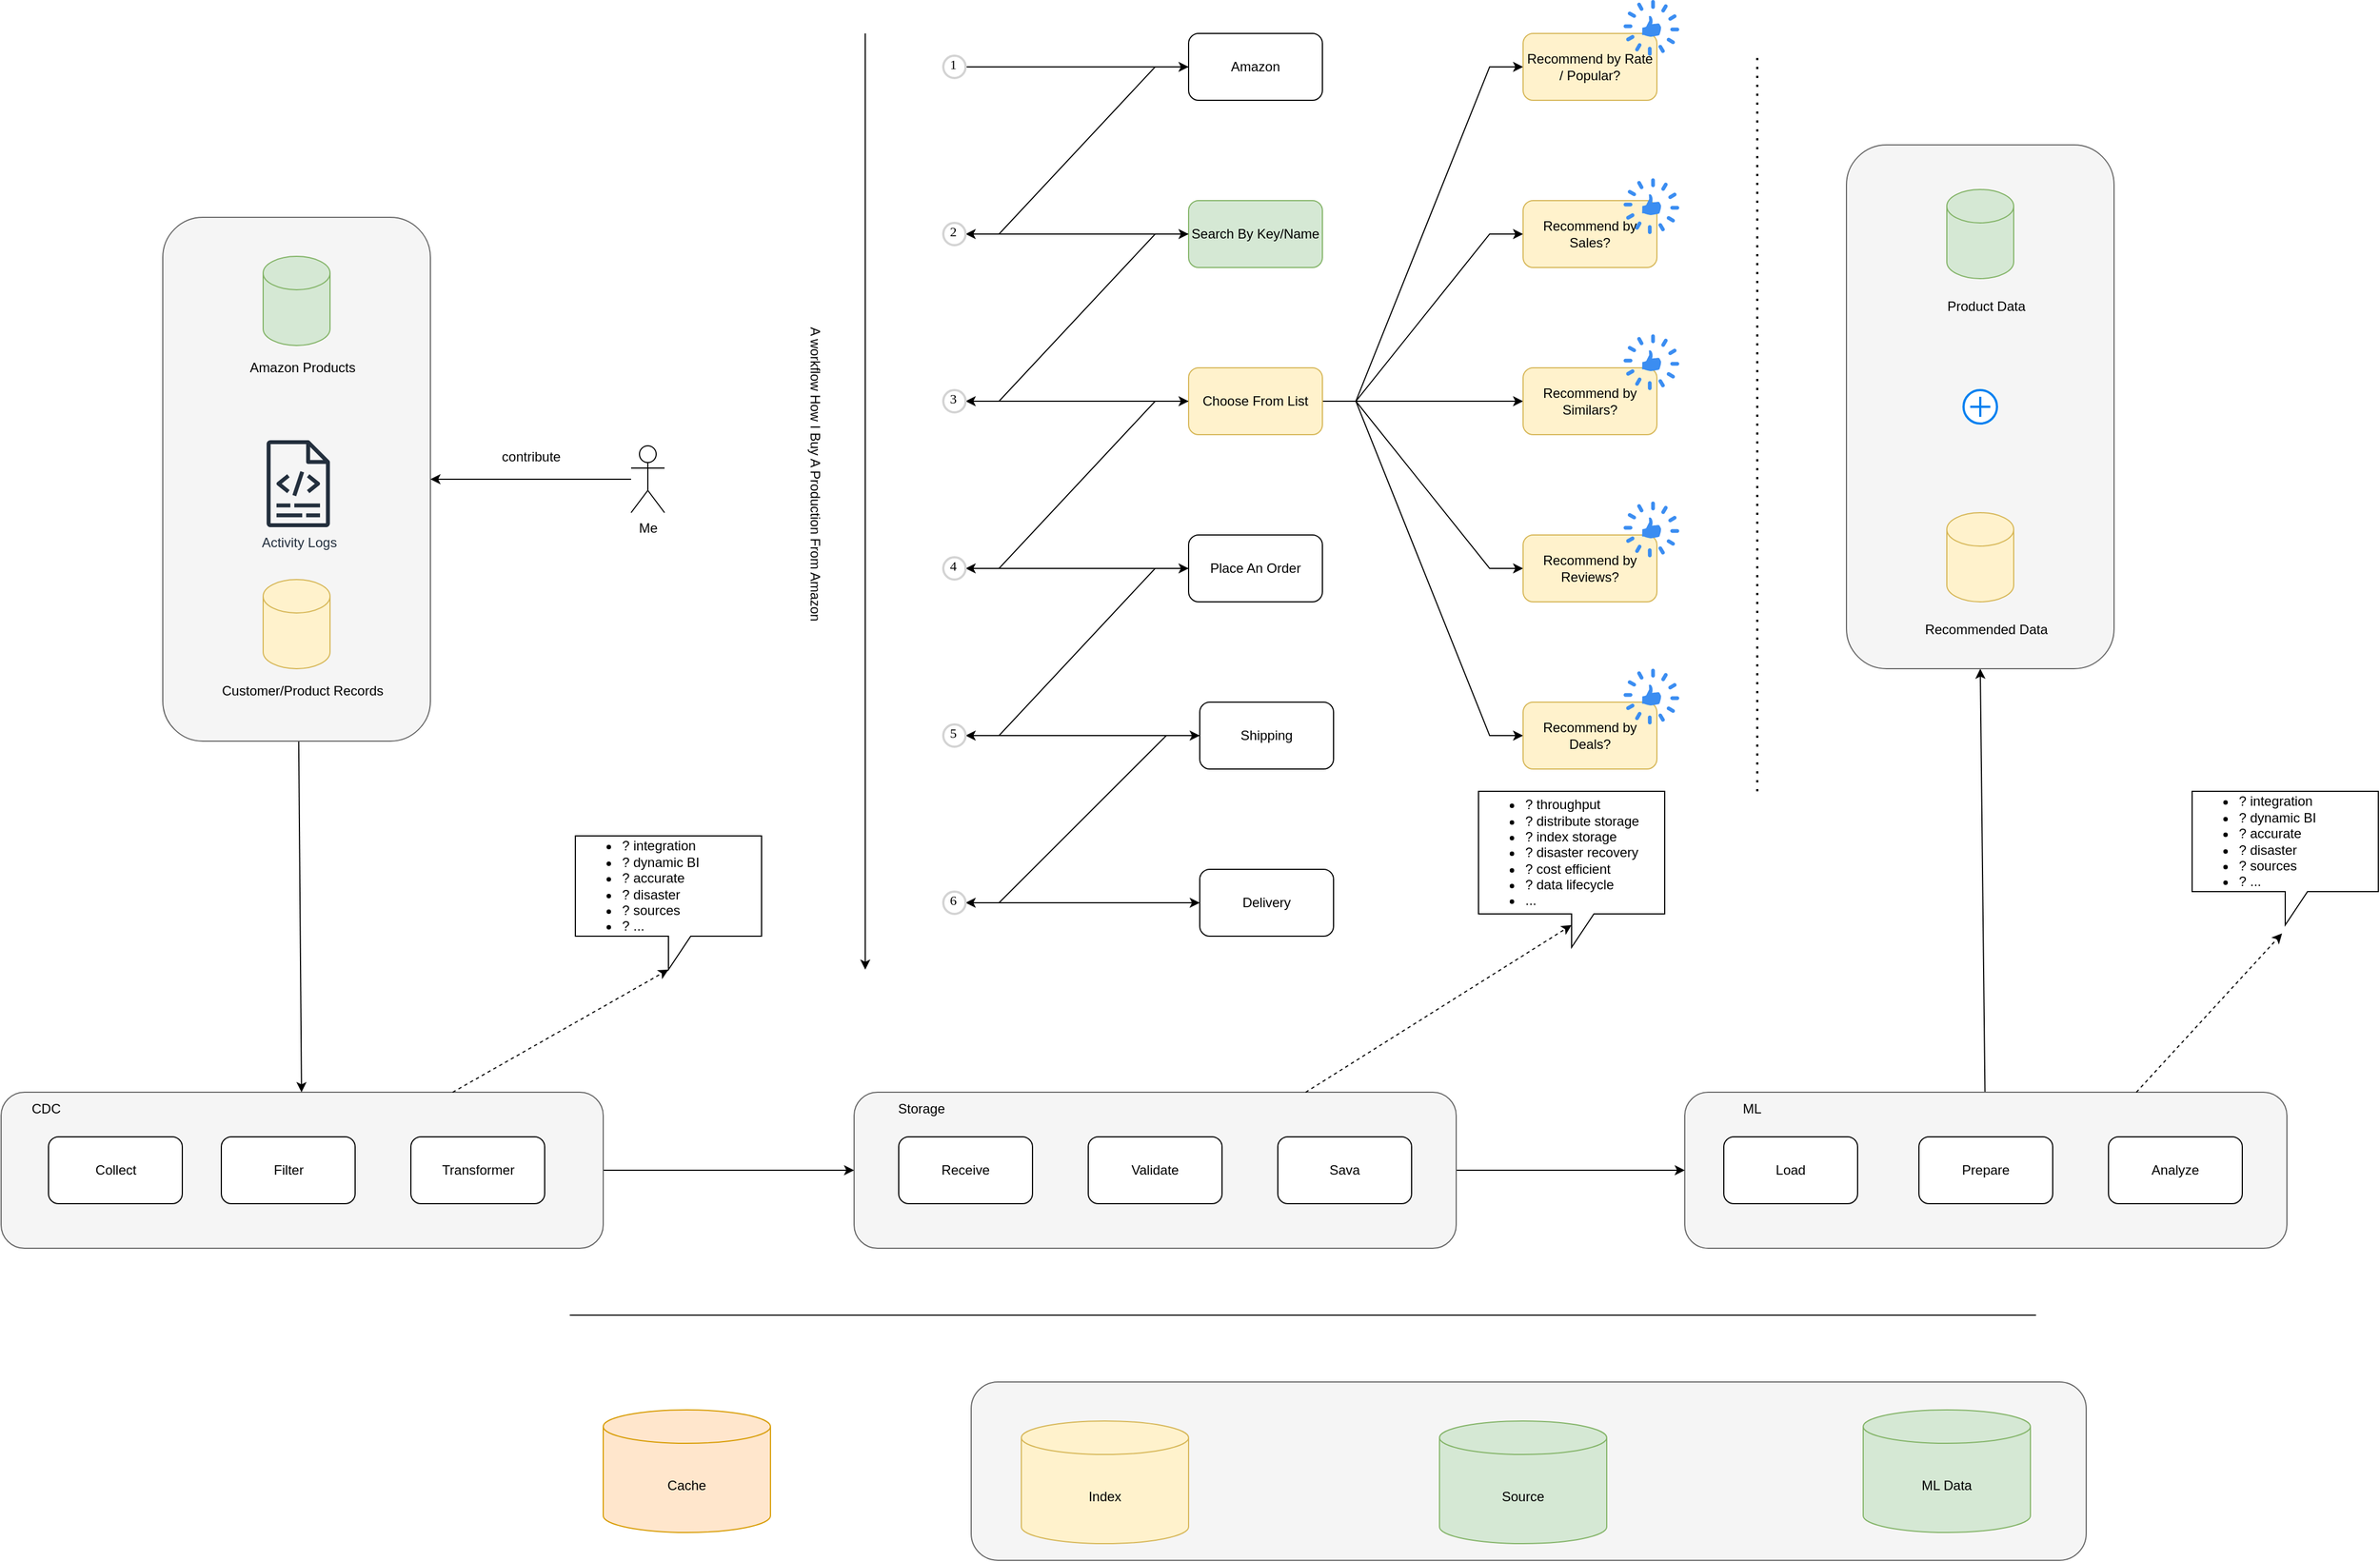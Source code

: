 <mxfile version="22.1.21" type="github">
  <diagram name="Page-1" id="lLI1vEKqlTkGyKcoubk4">
    <mxGraphModel dx="3491" dy="1026" grid="1" gridSize="10" guides="1" tooltips="1" connect="1" arrows="1" fold="1" page="1" pageScale="1" pageWidth="850" pageHeight="1100" math="0" shadow="0">
      <root>
        <mxCell id="0" />
        <mxCell id="1" parent="0" />
        <mxCell id="HYla8N4dnpUGvem4N8iF-104" value="" style="rounded=1;whiteSpace=wrap;html=1;fillColor=#f5f5f5;fontColor=#333333;strokeColor=#666666;" vertex="1" parent="1">
          <mxGeometry x="255" y="1290" width="1000" height="160" as="geometry" />
        </mxCell>
        <mxCell id="HYla8N4dnpUGvem4N8iF-85" style="edgeStyle=none;rounded=0;orthogonalLoop=1;jettySize=auto;html=1;entryX=0.5;entryY=1;entryDx=0;entryDy=0;" edge="1" parent="1" source="HYla8N4dnpUGvem4N8iF-80" target="HYla8N4dnpUGvem4N8iF-69">
          <mxGeometry relative="1" as="geometry" />
        </mxCell>
        <mxCell id="HYla8N4dnpUGvem4N8iF-80" value="" style="rounded=1;whiteSpace=wrap;html=1;fillColor=#f5f5f5;fontColor=#333333;strokeColor=#666666;" vertex="1" parent="1">
          <mxGeometry x="895" y="1030" width="540" height="140" as="geometry" />
        </mxCell>
        <mxCell id="HYla8N4dnpUGvem4N8iF-84" style="edgeStyle=none;rounded=0;orthogonalLoop=1;jettySize=auto;html=1;" edge="1" parent="1" source="HYla8N4dnpUGvem4N8iF-79" target="HYla8N4dnpUGvem4N8iF-80">
          <mxGeometry relative="1" as="geometry" />
        </mxCell>
        <mxCell id="HYla8N4dnpUGvem4N8iF-79" value="" style="rounded=1;whiteSpace=wrap;html=1;fillColor=#f5f5f5;fontColor=#333333;strokeColor=#666666;" vertex="1" parent="1">
          <mxGeometry x="150" y="1030" width="540" height="140" as="geometry" />
        </mxCell>
        <mxCell id="HYla8N4dnpUGvem4N8iF-83" style="edgeStyle=none;rounded=0;orthogonalLoop=1;jettySize=auto;html=1;entryX=0;entryY=0.5;entryDx=0;entryDy=0;" edge="1" parent="1" source="HYla8N4dnpUGvem4N8iF-78" target="HYla8N4dnpUGvem4N8iF-79">
          <mxGeometry relative="1" as="geometry" />
        </mxCell>
        <mxCell id="HYla8N4dnpUGvem4N8iF-78" value="" style="rounded=1;whiteSpace=wrap;html=1;fillColor=#f5f5f5;fontColor=#333333;strokeColor=#666666;" vertex="1" parent="1">
          <mxGeometry x="-615" y="1030" width="540" height="140" as="geometry" />
        </mxCell>
        <mxCell id="HYla8N4dnpUGvem4N8iF-69" value="" style="rounded=1;whiteSpace=wrap;html=1;fillColor=#f5f5f5;fontColor=#333333;strokeColor=#666666;" vertex="1" parent="1">
          <mxGeometry x="1040" y="180" width="240" height="470" as="geometry" />
        </mxCell>
        <mxCell id="HYla8N4dnpUGvem4N8iF-82" style="edgeStyle=none;rounded=0;orthogonalLoop=1;jettySize=auto;html=1;" edge="1" parent="1" source="HYla8N4dnpUGvem4N8iF-68" target="HYla8N4dnpUGvem4N8iF-78">
          <mxGeometry relative="1" as="geometry" />
        </mxCell>
        <mxCell id="HYla8N4dnpUGvem4N8iF-68" value="" style="rounded=1;whiteSpace=wrap;html=1;fillColor=#f5f5f5;fontColor=#333333;strokeColor=#666666;" vertex="1" parent="1">
          <mxGeometry x="-470" y="245" width="240" height="470" as="geometry" />
        </mxCell>
        <mxCell id="HYla8N4dnpUGvem4N8iF-1" value="Me" style="shape=umlActor;verticalLabelPosition=bottom;verticalAlign=top;html=1;outlineConnect=0;" vertex="1" parent="1">
          <mxGeometry x="-50" y="450" width="30" height="60" as="geometry" />
        </mxCell>
        <mxCell id="HYla8N4dnpUGvem4N8iF-18" style="edgeStyle=entityRelationEdgeStyle;rounded=0;orthogonalLoop=1;jettySize=auto;html=1;entryX=1;entryY=0.5;entryDx=0;entryDy=0;" edge="1" parent="1" source="HYla8N4dnpUGvem4N8iF-2" target="HYla8N4dnpUGvem4N8iF-11">
          <mxGeometry relative="1" as="geometry" />
        </mxCell>
        <mxCell id="HYla8N4dnpUGvem4N8iF-2" value="Amazon" style="rounded=1;whiteSpace=wrap;html=1;" vertex="1" parent="1">
          <mxGeometry x="450" y="80" width="120" height="60" as="geometry" />
        </mxCell>
        <mxCell id="HYla8N4dnpUGvem4N8iF-28" style="edgeStyle=entityRelationEdgeStyle;rounded=0;orthogonalLoop=1;jettySize=auto;html=1;entryX=1;entryY=0.5;entryDx=0;entryDy=0;" edge="1" parent="1" source="HYla8N4dnpUGvem4N8iF-3" target="HYla8N4dnpUGvem4N8iF-12">
          <mxGeometry relative="1" as="geometry" />
        </mxCell>
        <mxCell id="HYla8N4dnpUGvem4N8iF-3" value="Search By Key/Name" style="rounded=1;whiteSpace=wrap;html=1;fillColor=#d5e8d4;strokeColor=#82b366;" vertex="1" parent="1">
          <mxGeometry x="450" y="230" width="120" height="60" as="geometry" />
        </mxCell>
        <mxCell id="HYla8N4dnpUGvem4N8iF-29" style="edgeStyle=entityRelationEdgeStyle;rounded=0;orthogonalLoop=1;jettySize=auto;html=1;entryX=1;entryY=0.5;entryDx=0;entryDy=0;" edge="1" parent="1" source="HYla8N4dnpUGvem4N8iF-4" target="HYla8N4dnpUGvem4N8iF-13">
          <mxGeometry relative="1" as="geometry" />
        </mxCell>
        <mxCell id="HYla8N4dnpUGvem4N8iF-37" value="" style="edgeStyle=entityRelationEdgeStyle;rounded=0;orthogonalLoop=1;jettySize=auto;html=1;" edge="1" parent="1" source="HYla8N4dnpUGvem4N8iF-4" target="HYla8N4dnpUGvem4N8iF-36">
          <mxGeometry relative="1" as="geometry" />
        </mxCell>
        <mxCell id="HYla8N4dnpUGvem4N8iF-44" style="edgeStyle=entityRelationEdgeStyle;rounded=0;orthogonalLoop=1;jettySize=auto;html=1;" edge="1" parent="1" source="HYla8N4dnpUGvem4N8iF-4" target="HYla8N4dnpUGvem4N8iF-42">
          <mxGeometry relative="1" as="geometry" />
        </mxCell>
        <mxCell id="HYla8N4dnpUGvem4N8iF-45" style="edgeStyle=entityRelationEdgeStyle;rounded=0;orthogonalLoop=1;jettySize=auto;html=1;" edge="1" parent="1" source="HYla8N4dnpUGvem4N8iF-4" target="HYla8N4dnpUGvem4N8iF-38">
          <mxGeometry relative="1" as="geometry" />
        </mxCell>
        <mxCell id="HYla8N4dnpUGvem4N8iF-46" style="edgeStyle=entityRelationEdgeStyle;rounded=0;orthogonalLoop=1;jettySize=auto;html=1;" edge="1" parent="1" source="HYla8N4dnpUGvem4N8iF-4" target="HYla8N4dnpUGvem4N8iF-41">
          <mxGeometry relative="1" as="geometry" />
        </mxCell>
        <mxCell id="HYla8N4dnpUGvem4N8iF-47" style="edgeStyle=entityRelationEdgeStyle;rounded=0;orthogonalLoop=1;jettySize=auto;html=1;" edge="1" parent="1" source="HYla8N4dnpUGvem4N8iF-4" target="HYla8N4dnpUGvem4N8iF-43">
          <mxGeometry relative="1" as="geometry" />
        </mxCell>
        <mxCell id="HYla8N4dnpUGvem4N8iF-4" value="Choose From List" style="rounded=1;whiteSpace=wrap;html=1;fillColor=#fff2cc;strokeColor=#d6b656;" vertex="1" parent="1">
          <mxGeometry x="450" y="380" width="120" height="60" as="geometry" />
        </mxCell>
        <mxCell id="HYla8N4dnpUGvem4N8iF-24" style="edgeStyle=entityRelationEdgeStyle;rounded=0;orthogonalLoop=1;jettySize=auto;html=1;entryX=1;entryY=0.5;entryDx=0;entryDy=0;" edge="1" parent="1" source="HYla8N4dnpUGvem4N8iF-5" target="HYla8N4dnpUGvem4N8iF-14">
          <mxGeometry relative="1" as="geometry" />
        </mxCell>
        <mxCell id="HYla8N4dnpUGvem4N8iF-5" value="Place An Order" style="rounded=1;whiteSpace=wrap;html=1;" vertex="1" parent="1">
          <mxGeometry x="450" y="530" width="120" height="60" as="geometry" />
        </mxCell>
        <mxCell id="HYla8N4dnpUGvem4N8iF-26" style="edgeStyle=entityRelationEdgeStyle;rounded=0;orthogonalLoop=1;jettySize=auto;html=1;entryX=1;entryY=0.5;entryDx=0;entryDy=0;" edge="1" parent="1" source="HYla8N4dnpUGvem4N8iF-6" target="HYla8N4dnpUGvem4N8iF-15">
          <mxGeometry relative="1" as="geometry" />
        </mxCell>
        <mxCell id="HYla8N4dnpUGvem4N8iF-6" value="Shipping" style="rounded=1;whiteSpace=wrap;html=1;" vertex="1" parent="1">
          <mxGeometry x="460" y="680" width="120" height="60" as="geometry" />
        </mxCell>
        <mxCell id="HYla8N4dnpUGvem4N8iF-7" value="Delivery" style="rounded=1;whiteSpace=wrap;html=1;" vertex="1" parent="1">
          <mxGeometry x="460" y="830" width="120" height="60" as="geometry" />
        </mxCell>
        <mxCell id="HYla8N4dnpUGvem4N8iF-17" style="edgeStyle=entityRelationEdgeStyle;rounded=0;orthogonalLoop=1;jettySize=auto;html=1;entryX=0;entryY=0.5;entryDx=0;entryDy=0;" edge="1" parent="1" source="HYla8N4dnpUGvem4N8iF-8" target="HYla8N4dnpUGvem4N8iF-2">
          <mxGeometry relative="1" as="geometry" />
        </mxCell>
        <mxCell id="HYla8N4dnpUGvem4N8iF-8" value="1" style="ellipse;whiteSpace=wrap;html=1;aspect=fixed;strokeWidth=2;fontFamily=Tahoma;spacingBottom=4;spacingRight=2;strokeColor=#d3d3d3;" vertex="1" parent="1">
          <mxGeometry x="230" y="100" width="20" height="20" as="geometry" />
        </mxCell>
        <mxCell id="HYla8N4dnpUGvem4N8iF-19" style="edgeStyle=entityRelationEdgeStyle;rounded=0;orthogonalLoop=1;jettySize=auto;html=1;entryX=0;entryY=0.5;entryDx=0;entryDy=0;" edge="1" parent="1" source="HYla8N4dnpUGvem4N8iF-11" target="HYla8N4dnpUGvem4N8iF-3">
          <mxGeometry relative="1" as="geometry" />
        </mxCell>
        <mxCell id="HYla8N4dnpUGvem4N8iF-11" value="2" style="ellipse;whiteSpace=wrap;html=1;aspect=fixed;strokeWidth=2;fontFamily=Tahoma;spacingBottom=4;spacingRight=2;strokeColor=#d3d3d3;" vertex="1" parent="1">
          <mxGeometry x="230" y="250" width="20" height="20" as="geometry" />
        </mxCell>
        <mxCell id="HYla8N4dnpUGvem4N8iF-21" style="edgeStyle=entityRelationEdgeStyle;rounded=0;orthogonalLoop=1;jettySize=auto;html=1;entryX=0;entryY=0.5;entryDx=0;entryDy=0;" edge="1" parent="1" source="HYla8N4dnpUGvem4N8iF-12" target="HYla8N4dnpUGvem4N8iF-4">
          <mxGeometry relative="1" as="geometry" />
        </mxCell>
        <mxCell id="HYla8N4dnpUGvem4N8iF-12" value="3" style="ellipse;whiteSpace=wrap;html=1;aspect=fixed;strokeWidth=2;fontFamily=Tahoma;spacingBottom=4;spacingRight=2;strokeColor=#d3d3d3;" vertex="1" parent="1">
          <mxGeometry x="230" y="400" width="20" height="20" as="geometry" />
        </mxCell>
        <mxCell id="HYla8N4dnpUGvem4N8iF-23" style="edgeStyle=entityRelationEdgeStyle;rounded=0;orthogonalLoop=1;jettySize=auto;html=1;" edge="1" parent="1" source="HYla8N4dnpUGvem4N8iF-13" target="HYla8N4dnpUGvem4N8iF-5">
          <mxGeometry relative="1" as="geometry" />
        </mxCell>
        <mxCell id="HYla8N4dnpUGvem4N8iF-13" value="4" style="ellipse;whiteSpace=wrap;html=1;aspect=fixed;strokeWidth=2;fontFamily=Tahoma;spacingBottom=4;spacingRight=2;strokeColor=#d3d3d3;" vertex="1" parent="1">
          <mxGeometry x="230" y="550" width="20" height="20" as="geometry" />
        </mxCell>
        <mxCell id="HYla8N4dnpUGvem4N8iF-25" style="edgeStyle=entityRelationEdgeStyle;rounded=0;orthogonalLoop=1;jettySize=auto;html=1;entryX=0;entryY=0.5;entryDx=0;entryDy=0;" edge="1" parent="1" source="HYla8N4dnpUGvem4N8iF-14" target="HYla8N4dnpUGvem4N8iF-6">
          <mxGeometry relative="1" as="geometry" />
        </mxCell>
        <mxCell id="HYla8N4dnpUGvem4N8iF-14" value="5" style="ellipse;whiteSpace=wrap;html=1;aspect=fixed;strokeWidth=2;fontFamily=Tahoma;spacingBottom=4;spacingRight=2;strokeColor=#d3d3d3;" vertex="1" parent="1">
          <mxGeometry x="230" y="700" width="20" height="20" as="geometry" />
        </mxCell>
        <mxCell id="HYla8N4dnpUGvem4N8iF-27" style="edgeStyle=entityRelationEdgeStyle;rounded=0;orthogonalLoop=1;jettySize=auto;html=1;entryX=0;entryY=0.5;entryDx=0;entryDy=0;" edge="1" parent="1" source="HYla8N4dnpUGvem4N8iF-15" target="HYla8N4dnpUGvem4N8iF-7">
          <mxGeometry relative="1" as="geometry" />
        </mxCell>
        <mxCell id="HYla8N4dnpUGvem4N8iF-15" value="6" style="ellipse;whiteSpace=wrap;html=1;aspect=fixed;strokeWidth=2;fontFamily=Tahoma;spacingBottom=4;spacingRight=2;strokeColor=#d3d3d3;" vertex="1" parent="1">
          <mxGeometry x="230" y="850" width="20" height="20" as="geometry" />
        </mxCell>
        <mxCell id="HYla8N4dnpUGvem4N8iF-31" value="" style="endArrow=classic;html=1;rounded=0;" edge="1" parent="1">
          <mxGeometry width="50" height="50" relative="1" as="geometry">
            <mxPoint x="160" y="80" as="sourcePoint" />
            <mxPoint x="160" y="920" as="targetPoint" />
          </mxGeometry>
        </mxCell>
        <mxCell id="HYla8N4dnpUGvem4N8iF-32" value="A workflow How I Buy A Production From Amazon" style="text;html=1;align=center;verticalAlign=middle;resizable=0;points=[];autosize=1;strokeColor=none;fillColor=none;rotation=90;" vertex="1" parent="1">
          <mxGeometry x="-30" y="460" width="290" height="30" as="geometry" />
        </mxCell>
        <mxCell id="HYla8N4dnpUGvem4N8iF-36" value="Recommend by Similars?" style="rounded=1;whiteSpace=wrap;html=1;fillColor=#fff2cc;strokeColor=#d6b656;" vertex="1" parent="1">
          <mxGeometry x="750" y="380" width="120" height="60" as="geometry" />
        </mxCell>
        <mxCell id="HYla8N4dnpUGvem4N8iF-38" value="Recommend by Sales?" style="rounded=1;whiteSpace=wrap;html=1;fillColor=#fff2cc;strokeColor=#d6b656;" vertex="1" parent="1">
          <mxGeometry x="750" y="230" width="120" height="60" as="geometry" />
        </mxCell>
        <mxCell id="HYla8N4dnpUGvem4N8iF-41" value="Recommend by Reviews?" style="rounded=1;whiteSpace=wrap;html=1;fillColor=#fff2cc;strokeColor=#d6b656;" vertex="1" parent="1">
          <mxGeometry x="750" y="530" width="120" height="60" as="geometry" />
        </mxCell>
        <mxCell id="HYla8N4dnpUGvem4N8iF-42" value="Recommend by Rate / Popular?" style="rounded=1;whiteSpace=wrap;html=1;fillColor=#fff2cc;strokeColor=#d6b656;" vertex="1" parent="1">
          <mxGeometry x="750" y="80" width="120" height="60" as="geometry" />
        </mxCell>
        <mxCell id="HYla8N4dnpUGvem4N8iF-43" value="Recommend by Deals?" style="rounded=1;whiteSpace=wrap;html=1;fillColor=#fff2cc;strokeColor=#d6b656;" vertex="1" parent="1">
          <mxGeometry x="750" y="680" width="120" height="60" as="geometry" />
        </mxCell>
        <mxCell id="HYla8N4dnpUGvem4N8iF-48" value="" style="endArrow=none;dashed=1;html=1;dashPattern=1 3;strokeWidth=2;rounded=0;" edge="1" parent="1">
          <mxGeometry width="50" height="50" relative="1" as="geometry">
            <mxPoint x="960" y="760" as="sourcePoint" />
            <mxPoint x="960" y="100" as="targetPoint" />
          </mxGeometry>
        </mxCell>
        <mxCell id="HYla8N4dnpUGvem4N8iF-49" value="" style="shape=cylinder3;whiteSpace=wrap;html=1;boundedLbl=1;backgroundOutline=1;size=15;fillColor=#d5e8d4;strokeColor=#82b366;" vertex="1" parent="1">
          <mxGeometry x="1130" y="220" width="60" height="80" as="geometry" />
        </mxCell>
        <mxCell id="HYla8N4dnpUGvem4N8iF-50" value="" style="shape=cylinder3;whiteSpace=wrap;html=1;boundedLbl=1;backgroundOutline=1;size=15;fillColor=#fff2cc;strokeColor=#d6b656;" vertex="1" parent="1">
          <mxGeometry x="1130" y="510" width="60" height="80" as="geometry" />
        </mxCell>
        <mxCell id="HYla8N4dnpUGvem4N8iF-51" value="Product Data" style="text;html=1;align=center;verticalAlign=middle;resizable=0;points=[];autosize=1;strokeColor=none;fillColor=none;" vertex="1" parent="1">
          <mxGeometry x="1120" y="310" width="90" height="30" as="geometry" />
        </mxCell>
        <mxCell id="HYla8N4dnpUGvem4N8iF-52" value="Recommended Data" style="text;html=1;align=center;verticalAlign=middle;resizable=0;points=[];autosize=1;strokeColor=none;fillColor=none;" vertex="1" parent="1">
          <mxGeometry x="1100" y="600" width="130" height="30" as="geometry" />
        </mxCell>
        <mxCell id="HYla8N4dnpUGvem4N8iF-53" value="" style="html=1;verticalLabelPosition=bottom;align=center;labelBackgroundColor=#ffffff;verticalAlign=top;strokeWidth=2;strokeColor=#0080F0;shadow=0;dashed=0;shape=mxgraph.ios7.icons.add;" vertex="1" parent="1">
          <mxGeometry x="1145" y="400" width="30" height="30" as="geometry" />
        </mxCell>
        <mxCell id="HYla8N4dnpUGvem4N8iF-54" value="" style="sketch=0;html=1;aspect=fixed;strokeColor=none;shadow=0;fillColor=#3B8DF1;verticalAlign=top;labelPosition=center;verticalLabelPosition=bottom;shape=mxgraph.gcp2.thumbs_up" vertex="1" parent="1">
          <mxGeometry x="840" y="50" width="50" height="50" as="geometry" />
        </mxCell>
        <mxCell id="HYla8N4dnpUGvem4N8iF-55" value="" style="sketch=0;html=1;aspect=fixed;strokeColor=none;shadow=0;fillColor=#3B8DF1;verticalAlign=top;labelPosition=center;verticalLabelPosition=bottom;shape=mxgraph.gcp2.thumbs_up" vertex="1" parent="1">
          <mxGeometry x="840" y="350" width="50" height="50" as="geometry" />
        </mxCell>
        <mxCell id="HYla8N4dnpUGvem4N8iF-56" value="" style="sketch=0;html=1;aspect=fixed;strokeColor=none;shadow=0;fillColor=#3B8DF1;verticalAlign=top;labelPosition=center;verticalLabelPosition=bottom;shape=mxgraph.gcp2.thumbs_up" vertex="1" parent="1">
          <mxGeometry x="840" y="210" width="50" height="50" as="geometry" />
        </mxCell>
        <mxCell id="HYla8N4dnpUGvem4N8iF-57" value="" style="sketch=0;html=1;aspect=fixed;strokeColor=none;shadow=0;fillColor=#3B8DF1;verticalAlign=top;labelPosition=center;verticalLabelPosition=bottom;shape=mxgraph.gcp2.thumbs_up" vertex="1" parent="1">
          <mxGeometry x="840" y="500" width="50" height="50" as="geometry" />
        </mxCell>
        <mxCell id="HYla8N4dnpUGvem4N8iF-58" value="" style="sketch=0;html=1;aspect=fixed;strokeColor=none;shadow=0;fillColor=#3B8DF1;verticalAlign=top;labelPosition=center;verticalLabelPosition=bottom;shape=mxgraph.gcp2.thumbs_up" vertex="1" parent="1">
          <mxGeometry x="840" y="650" width="50" height="50" as="geometry" />
        </mxCell>
        <mxCell id="HYla8N4dnpUGvem4N8iF-59" value="" style="shape=cylinder3;whiteSpace=wrap;html=1;boundedLbl=1;backgroundOutline=1;size=15;fillColor=#d5e8d4;strokeColor=#82b366;" vertex="1" parent="1">
          <mxGeometry x="-380" y="280" width="60" height="80" as="geometry" />
        </mxCell>
        <mxCell id="HYla8N4dnpUGvem4N8iF-60" value="" style="shape=cylinder3;whiteSpace=wrap;html=1;boundedLbl=1;backgroundOutline=1;size=15;fillColor=#fff2cc;strokeColor=#d6b656;" vertex="1" parent="1">
          <mxGeometry x="-380" y="570" width="60" height="80" as="geometry" />
        </mxCell>
        <mxCell id="HYla8N4dnpUGvem4N8iF-61" value="Amazon Products" style="text;html=1;align=center;verticalAlign=middle;resizable=0;points=[];autosize=1;strokeColor=none;fillColor=none;" vertex="1" parent="1">
          <mxGeometry x="-405" y="365" width="120" height="30" as="geometry" />
        </mxCell>
        <mxCell id="HYla8N4dnpUGvem4N8iF-62" value="Customer/Product Records" style="text;html=1;align=center;verticalAlign=middle;resizable=0;points=[];autosize=1;strokeColor=none;fillColor=none;" vertex="1" parent="1">
          <mxGeometry x="-430" y="655" width="170" height="30" as="geometry" />
        </mxCell>
        <mxCell id="HYla8N4dnpUGvem4N8iF-65" style="edgeStyle=entityRelationEdgeStyle;rounded=0;orthogonalLoop=1;jettySize=auto;html=1;entryX=1;entryY=0.5;entryDx=0;entryDy=0;" edge="1" parent="1" source="HYla8N4dnpUGvem4N8iF-1" target="HYla8N4dnpUGvem4N8iF-68">
          <mxGeometry relative="1" as="geometry" />
        </mxCell>
        <mxCell id="HYla8N4dnpUGvem4N8iF-66" value="contribute" style="text;html=1;align=center;verticalAlign=middle;resizable=0;points=[];autosize=1;strokeColor=none;fillColor=none;" vertex="1" parent="1">
          <mxGeometry x="-180" y="445" width="80" height="30" as="geometry" />
        </mxCell>
        <mxCell id="HYla8N4dnpUGvem4N8iF-67" value="Collect" style="rounded=1;whiteSpace=wrap;html=1;" vertex="1" parent="1">
          <mxGeometry x="-572.5" y="1070" width="120" height="60" as="geometry" />
        </mxCell>
        <mxCell id="HYla8N4dnpUGvem4N8iF-70" value="Filter" style="rounded=1;whiteSpace=wrap;html=1;" vertex="1" parent="1">
          <mxGeometry x="-417.5" y="1070" width="120" height="60" as="geometry" />
        </mxCell>
        <mxCell id="HYla8N4dnpUGvem4N8iF-71" value="Transformer" style="rounded=1;whiteSpace=wrap;html=1;" vertex="1" parent="1">
          <mxGeometry x="-247.5" y="1070" width="120" height="60" as="geometry" />
        </mxCell>
        <mxCell id="HYla8N4dnpUGvem4N8iF-72" value="Receive" style="rounded=1;whiteSpace=wrap;html=1;" vertex="1" parent="1">
          <mxGeometry x="190" y="1070" width="120" height="60" as="geometry" />
        </mxCell>
        <mxCell id="HYla8N4dnpUGvem4N8iF-73" value="Validate" style="rounded=1;whiteSpace=wrap;html=1;" vertex="1" parent="1">
          <mxGeometry x="360" y="1070" width="120" height="60" as="geometry" />
        </mxCell>
        <mxCell id="HYla8N4dnpUGvem4N8iF-74" value="Sava" style="rounded=1;whiteSpace=wrap;html=1;" vertex="1" parent="1">
          <mxGeometry x="530" y="1070" width="120" height="60" as="geometry" />
        </mxCell>
        <mxCell id="HYla8N4dnpUGvem4N8iF-75" value="Load" style="rounded=1;whiteSpace=wrap;html=1;" vertex="1" parent="1">
          <mxGeometry x="930" y="1070" width="120" height="60" as="geometry" />
        </mxCell>
        <mxCell id="HYla8N4dnpUGvem4N8iF-76" value="Prepare" style="rounded=1;whiteSpace=wrap;html=1;" vertex="1" parent="1">
          <mxGeometry x="1105" y="1070" width="120" height="60" as="geometry" />
        </mxCell>
        <mxCell id="HYla8N4dnpUGvem4N8iF-77" value="Analyze" style="rounded=1;whiteSpace=wrap;html=1;" vertex="1" parent="1">
          <mxGeometry x="1275" y="1070" width="120" height="60" as="geometry" />
        </mxCell>
        <mxCell id="HYla8N4dnpUGvem4N8iF-86" value="CDC" style="text;html=1;align=center;verticalAlign=middle;resizable=0;points=[];autosize=1;strokeColor=none;fillColor=none;" vertex="1" parent="1">
          <mxGeometry x="-600" y="1030" width="50" height="30" as="geometry" />
        </mxCell>
        <mxCell id="HYla8N4dnpUGvem4N8iF-87" value="Storage" style="text;html=1;align=center;verticalAlign=middle;resizable=0;points=[];autosize=1;strokeColor=none;fillColor=none;" vertex="1" parent="1">
          <mxGeometry x="175" y="1030" width="70" height="30" as="geometry" />
        </mxCell>
        <mxCell id="HYla8N4dnpUGvem4N8iF-88" value="Index" style="shape=cylinder3;whiteSpace=wrap;html=1;boundedLbl=1;backgroundOutline=1;size=15;fillColor=#fff2cc;strokeColor=#d6b656;" vertex="1" parent="1">
          <mxGeometry x="300" y="1325" width="150" height="110" as="geometry" />
        </mxCell>
        <mxCell id="HYla8N4dnpUGvem4N8iF-89" value="Source" style="shape=cylinder3;whiteSpace=wrap;html=1;boundedLbl=1;backgroundOutline=1;size=15;fillColor=#d5e8d4;strokeColor=#82b366;" vertex="1" parent="1">
          <mxGeometry x="675" y="1325" width="150" height="110" as="geometry" />
        </mxCell>
        <mxCell id="HYla8N4dnpUGvem4N8iF-90" value="ML Data" style="shape=cylinder3;whiteSpace=wrap;html=1;boundedLbl=1;backgroundOutline=1;size=15;fillColor=#d5e8d4;strokeColor=#82b366;" vertex="1" parent="1">
          <mxGeometry x="1055" y="1315" width="150" height="110" as="geometry" />
        </mxCell>
        <mxCell id="HYla8N4dnpUGvem4N8iF-97" value="" style="endArrow=none;html=1;rounded=0;" edge="1" parent="1">
          <mxGeometry width="50" height="50" relative="1" as="geometry">
            <mxPoint x="-105" y="1230" as="sourcePoint" />
            <mxPoint x="1210" y="1230" as="targetPoint" />
          </mxGeometry>
        </mxCell>
        <mxCell id="HYla8N4dnpUGvem4N8iF-100" value="Cache" style="shape=cylinder3;whiteSpace=wrap;html=1;boundedLbl=1;backgroundOutline=1;size=15;fillColor=#ffe6cc;strokeColor=#d79b00;" vertex="1" parent="1">
          <mxGeometry x="-75" y="1315" width="150" height="110" as="geometry" />
        </mxCell>
        <mxCell id="HYla8N4dnpUGvem4N8iF-101" value="Activity Logs" style="sketch=0;outlineConnect=0;fontColor=#232F3E;gradientColor=none;fillColor=#232F3D;strokeColor=none;dashed=0;verticalLabelPosition=bottom;verticalAlign=top;align=center;html=1;fontSize=12;fontStyle=0;aspect=fixed;pointerEvents=1;shape=mxgraph.aws4.logs;" vertex="1" parent="1">
          <mxGeometry x="-377" y="445" width="57" height="78" as="geometry" />
        </mxCell>
        <mxCell id="HYla8N4dnpUGvem4N8iF-105" value="ML" style="text;html=1;align=center;verticalAlign=middle;resizable=0;points=[];autosize=1;strokeColor=none;fillColor=none;" vertex="1" parent="1">
          <mxGeometry x="935" y="1030" width="40" height="30" as="geometry" />
        </mxCell>
        <mxCell id="HYla8N4dnpUGvem4N8iF-106" value="&lt;ul&gt;&lt;li&gt;? integration&lt;/li&gt;&lt;li&gt;? dynamic BI&lt;/li&gt;&lt;li&gt;? accurate&lt;/li&gt;&lt;li&gt;? disaster&lt;/li&gt;&lt;li&gt;? sources&lt;/li&gt;&lt;li&gt;? ...&lt;/li&gt;&lt;/ul&gt;" style="shape=callout;whiteSpace=wrap;html=1;perimeter=calloutPerimeter;align=left;" vertex="1" parent="1">
          <mxGeometry x="-100" y="800" width="167" height="120" as="geometry" />
        </mxCell>
        <mxCell id="HYla8N4dnpUGvem4N8iF-107" style="rounded=0;orthogonalLoop=1;jettySize=auto;html=1;exitX=0.75;exitY=0;exitDx=0;exitDy=0;entryX=0;entryY=0;entryDx=83.5;entryDy=120;entryPerimeter=0;dashed=1;" edge="1" parent="1" source="HYla8N4dnpUGvem4N8iF-78" target="HYla8N4dnpUGvem4N8iF-106">
          <mxGeometry relative="1" as="geometry" />
        </mxCell>
        <mxCell id="HYla8N4dnpUGvem4N8iF-108" value="&lt;ul&gt;&lt;li&gt;? throughput&lt;/li&gt;&lt;li&gt;? distribute storage&lt;/li&gt;&lt;li&gt;? index storage&lt;/li&gt;&lt;li&gt;? disaster recovery&lt;/li&gt;&lt;li&gt;? cost efficient&lt;/li&gt;&lt;li&gt;? data lifecycle&lt;/li&gt;&lt;li&gt;...&lt;/li&gt;&lt;/ul&gt;" style="shape=callout;whiteSpace=wrap;html=1;perimeter=calloutPerimeter;align=left;" vertex="1" parent="1">
          <mxGeometry x="710" y="760" width="167" height="140" as="geometry" />
        </mxCell>
        <mxCell id="HYla8N4dnpUGvem4N8iF-109" style="rounded=0;orthogonalLoop=1;jettySize=auto;html=1;exitX=0.75;exitY=0;exitDx=0;exitDy=0;entryX=0;entryY=0;entryDx=83.5;entryDy=120;entryPerimeter=0;dashed=1;" edge="1" parent="1" source="HYla8N4dnpUGvem4N8iF-79" target="HYla8N4dnpUGvem4N8iF-108">
          <mxGeometry relative="1" as="geometry" />
        </mxCell>
        <mxCell id="HYla8N4dnpUGvem4N8iF-110" value="&lt;ul&gt;&lt;li&gt;? integration&lt;/li&gt;&lt;li&gt;? dynamic BI&lt;/li&gt;&lt;li&gt;? accurate&lt;/li&gt;&lt;li&gt;? disaster&lt;/li&gt;&lt;li&gt;? sources&lt;/li&gt;&lt;li&gt;? ...&lt;/li&gt;&lt;/ul&gt;" style="shape=callout;whiteSpace=wrap;html=1;perimeter=calloutPerimeter;align=left;" vertex="1" parent="1">
          <mxGeometry x="1350" y="760" width="167" height="120" as="geometry" />
        </mxCell>
        <mxCell id="HYla8N4dnpUGvem4N8iF-111" style="rounded=0;orthogonalLoop=1;jettySize=auto;html=1;exitX=0.75;exitY=0;exitDx=0;exitDy=0;entryX=0.483;entryY=1.063;entryDx=0;entryDy=0;entryPerimeter=0;dashed=1;" edge="1" parent="1" source="HYla8N4dnpUGvem4N8iF-80" target="HYla8N4dnpUGvem4N8iF-110">
          <mxGeometry relative="1" as="geometry" />
        </mxCell>
      </root>
    </mxGraphModel>
  </diagram>
</mxfile>
